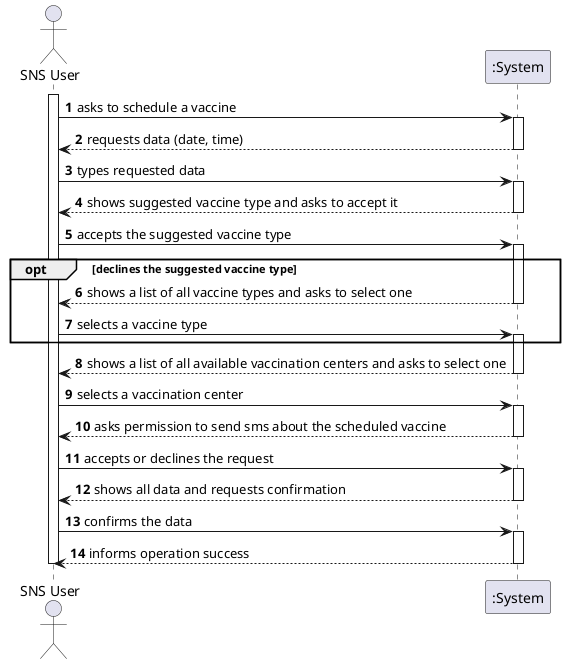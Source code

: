 @startuml US01_SSD
autonumber
actor "SNS User" as user

activate user

user -> ":System" : asks to schedule a vaccine
activate ":System"
":System" --> user : requests data (date, time)
deactivate ":System"

user -> ":System" : types requested data
activate ":System"
":System" --> user : shows suggested vaccine type and asks to accept it
deactivate ":System"

user -> ":System" : accepts the suggested vaccine type
opt declines the suggested vaccine type
    activate ":System"
    ":System" --> user : shows a list of all vaccine types and asks to select one
    deactivate ":System"
    user -> ":System" : selects a vaccine type
    activate ":System"
end
":System" --> user : shows a list of all available vaccination centers and asks to select one
deactivate ":System"

user -> ":System" : selects a vaccination center
activate ":System"
":System" --> user : asks permission to send sms about the scheduled vaccine
deactivate ":System"
  
user -> ":System" : accepts or declines the request
activate ":System"
":System" --> user : shows all data and requests confirmation
deactivate ":System"

user -> ":System" : confirms the data
activate ":System"
":System" --> user : informs operation success
deactivate ":System"

deactivate user

@enduml